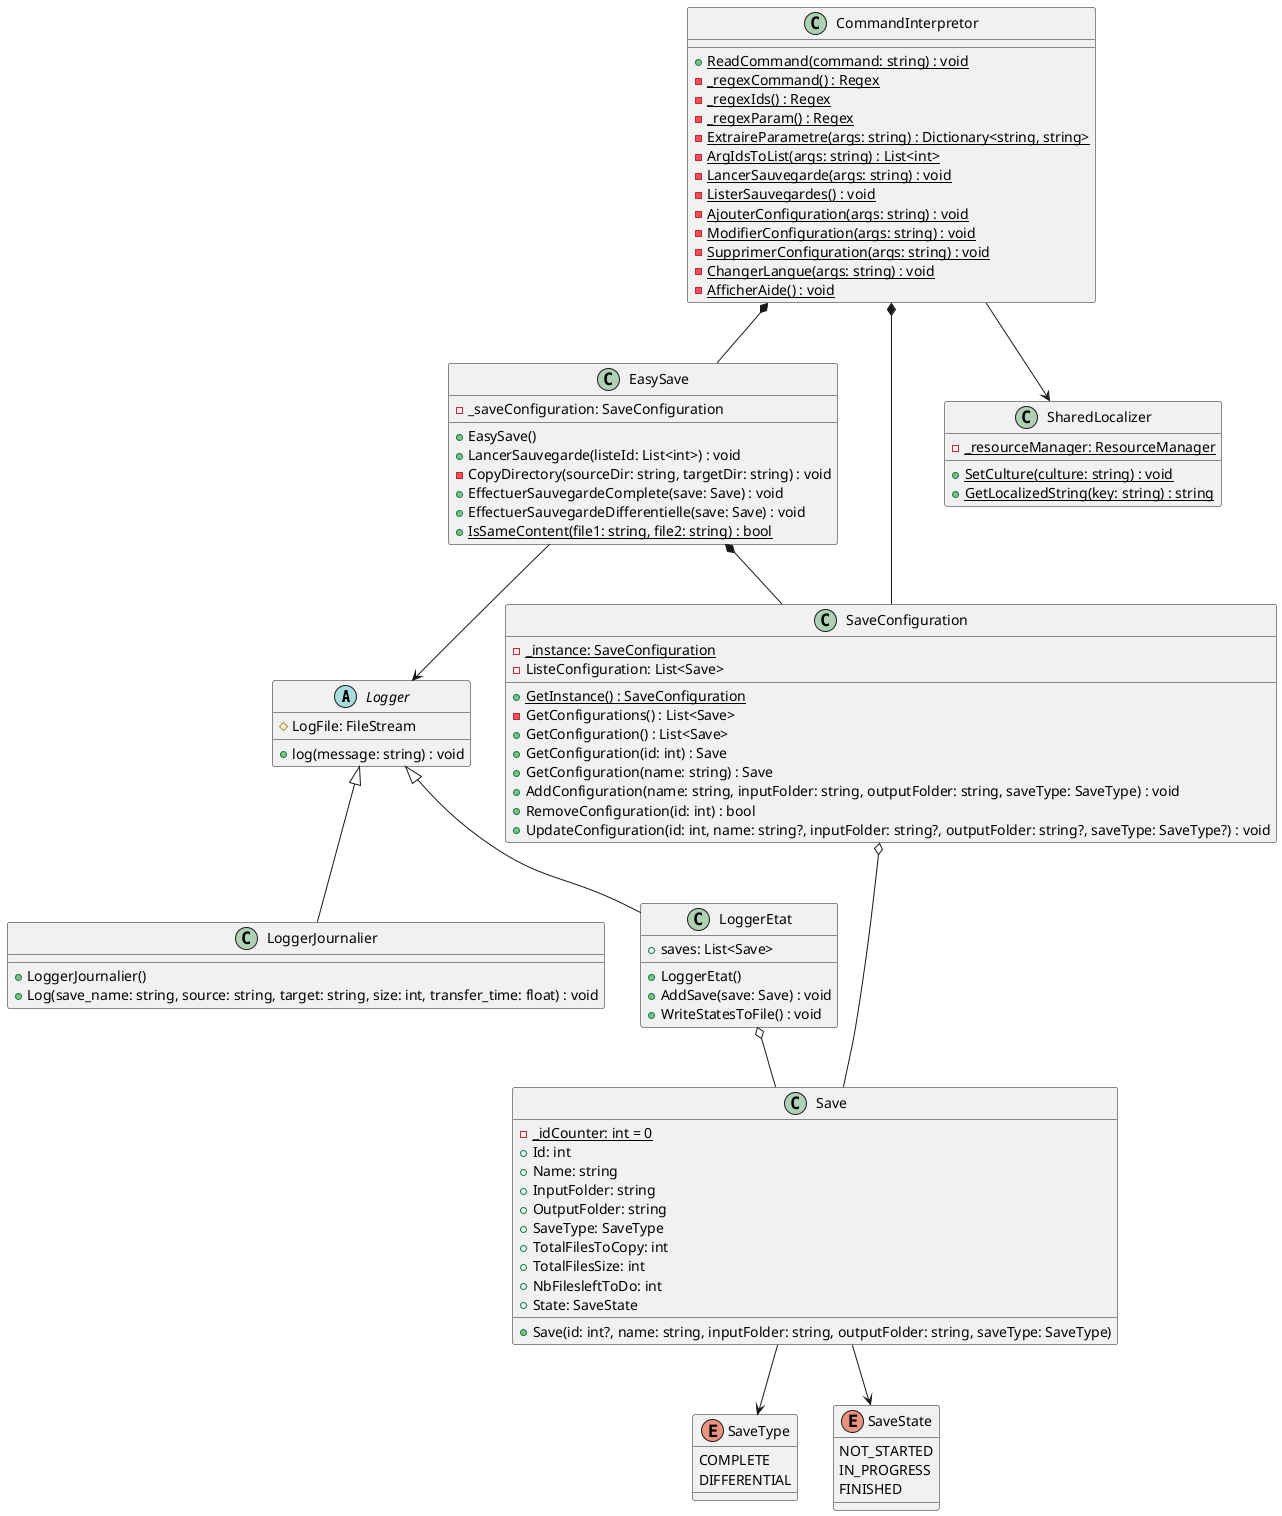 @startuml Diagramme de classe
abstract class Logger {
    #LogFile: FileStream
    +log(message: string) : void
}

Logger <|-- LoggerJournalier
class LoggerJournalier {
    +LoggerJournalier()
    +Log(save_name: string, source: string, target: string, size: int, transfer_time: float) : void
}

Logger <|-- LoggerEtat
LoggerEtat o-- Save
class LoggerEtat {
    +saves: List<Save>
    +LoggerEtat()
    +AddSave(save: Save) : void
    +WriteStatesToFile() : void
}

EasySave *-- SaveConfiguration
EasySave --> Logger
class EasySave {
    -_saveConfiguration: SaveConfiguration
    +EasySave()
    +LancerSauvegarde(listeId: List<int>) : void
    -CopyDirectory(sourceDir: string, targetDir: string) : void
    +EffectuerSauvegardeComplete(save: Save) : void
    +EffectuerSauvegardeDifferentielle(save: Save) : void
    {static}+IsSameContent(file1: string, file2: string) : bool
}

SaveConfiguration o-- Save
class SaveConfiguration {
	{static}-_instance: SaveConfiguration
	-ListeConfiguration: List<Save>
	{static}+GetInstance() : SaveConfiguration
	-GetConfigurations() : List<Save>
	+GetConfiguration() : List<Save>
	+GetConfiguration(id: int) : Save
	+GetConfiguration(name: string) : Save
	+AddConfiguration(name: string, inputFolder: string, outputFolder: string, saveType: SaveType) : void
	+RemoveConfiguration(id: int) : bool
	+UpdateConfiguration(id: int, name: string?, inputFolder: string?, outputFolder: string?, saveType: SaveType?) : void
}

enum SaveType {
  COMPLETE
  DIFFERENTIAL
}

enum SaveState {
  NOT_STARTED
  IN_PROGRESS
  FINISHED
}

Save --> SaveType
Save --> SaveState
class Save {
	{static}-_idCounter: int = 0
	+Id: int
	+Name: string
	+InputFolder: string
	+OutputFolder: string
	+SaveType: SaveType
	+TotalFilesToCopy: int
	+TotalFilesSize: int
	+NbFilesleftToDo: int
	+State: SaveState
	+Save(id: int?, name: string, inputFolder: string, outputFolder: string, saveType: SaveType)

}

class SharedLocalizer {
	{static}-_resourceManager: ResourceManager
	{static}+SetCulture(culture: string) : void
	{static}+GetLocalizedString(key: string) : string
}

CommandInterpretor --> SharedLocalizer
CommandInterpretor *-- SaveConfiguration
CommandInterpretor *-- EasySave
class CommandInterpretor {
	{static}+ReadCommand(command: string) : void
	{static}-_regexCommand() : Regex
	{static}-_regexIds() : Regex
	{static}-_regexParam() : Regex
	{static}-ExtraireParametre(args: string) : Dictionary<string, string>
	{static}-ArgIdsToList(args: string) : List<int>
	{static}-LancerSauvegarde(args: string) : void
	{static}-ListerSauvegardes() : void
	{static}-AjouterConfiguration(args: string) : void
	{static}-ModifierConfiguration(args: string) : void
	{static}-SupprimerConfiguration(args: string) : void
	{static}-ChangerLangue(args: string) : void
	{static}-AfficherAide() : void
}
@enduml